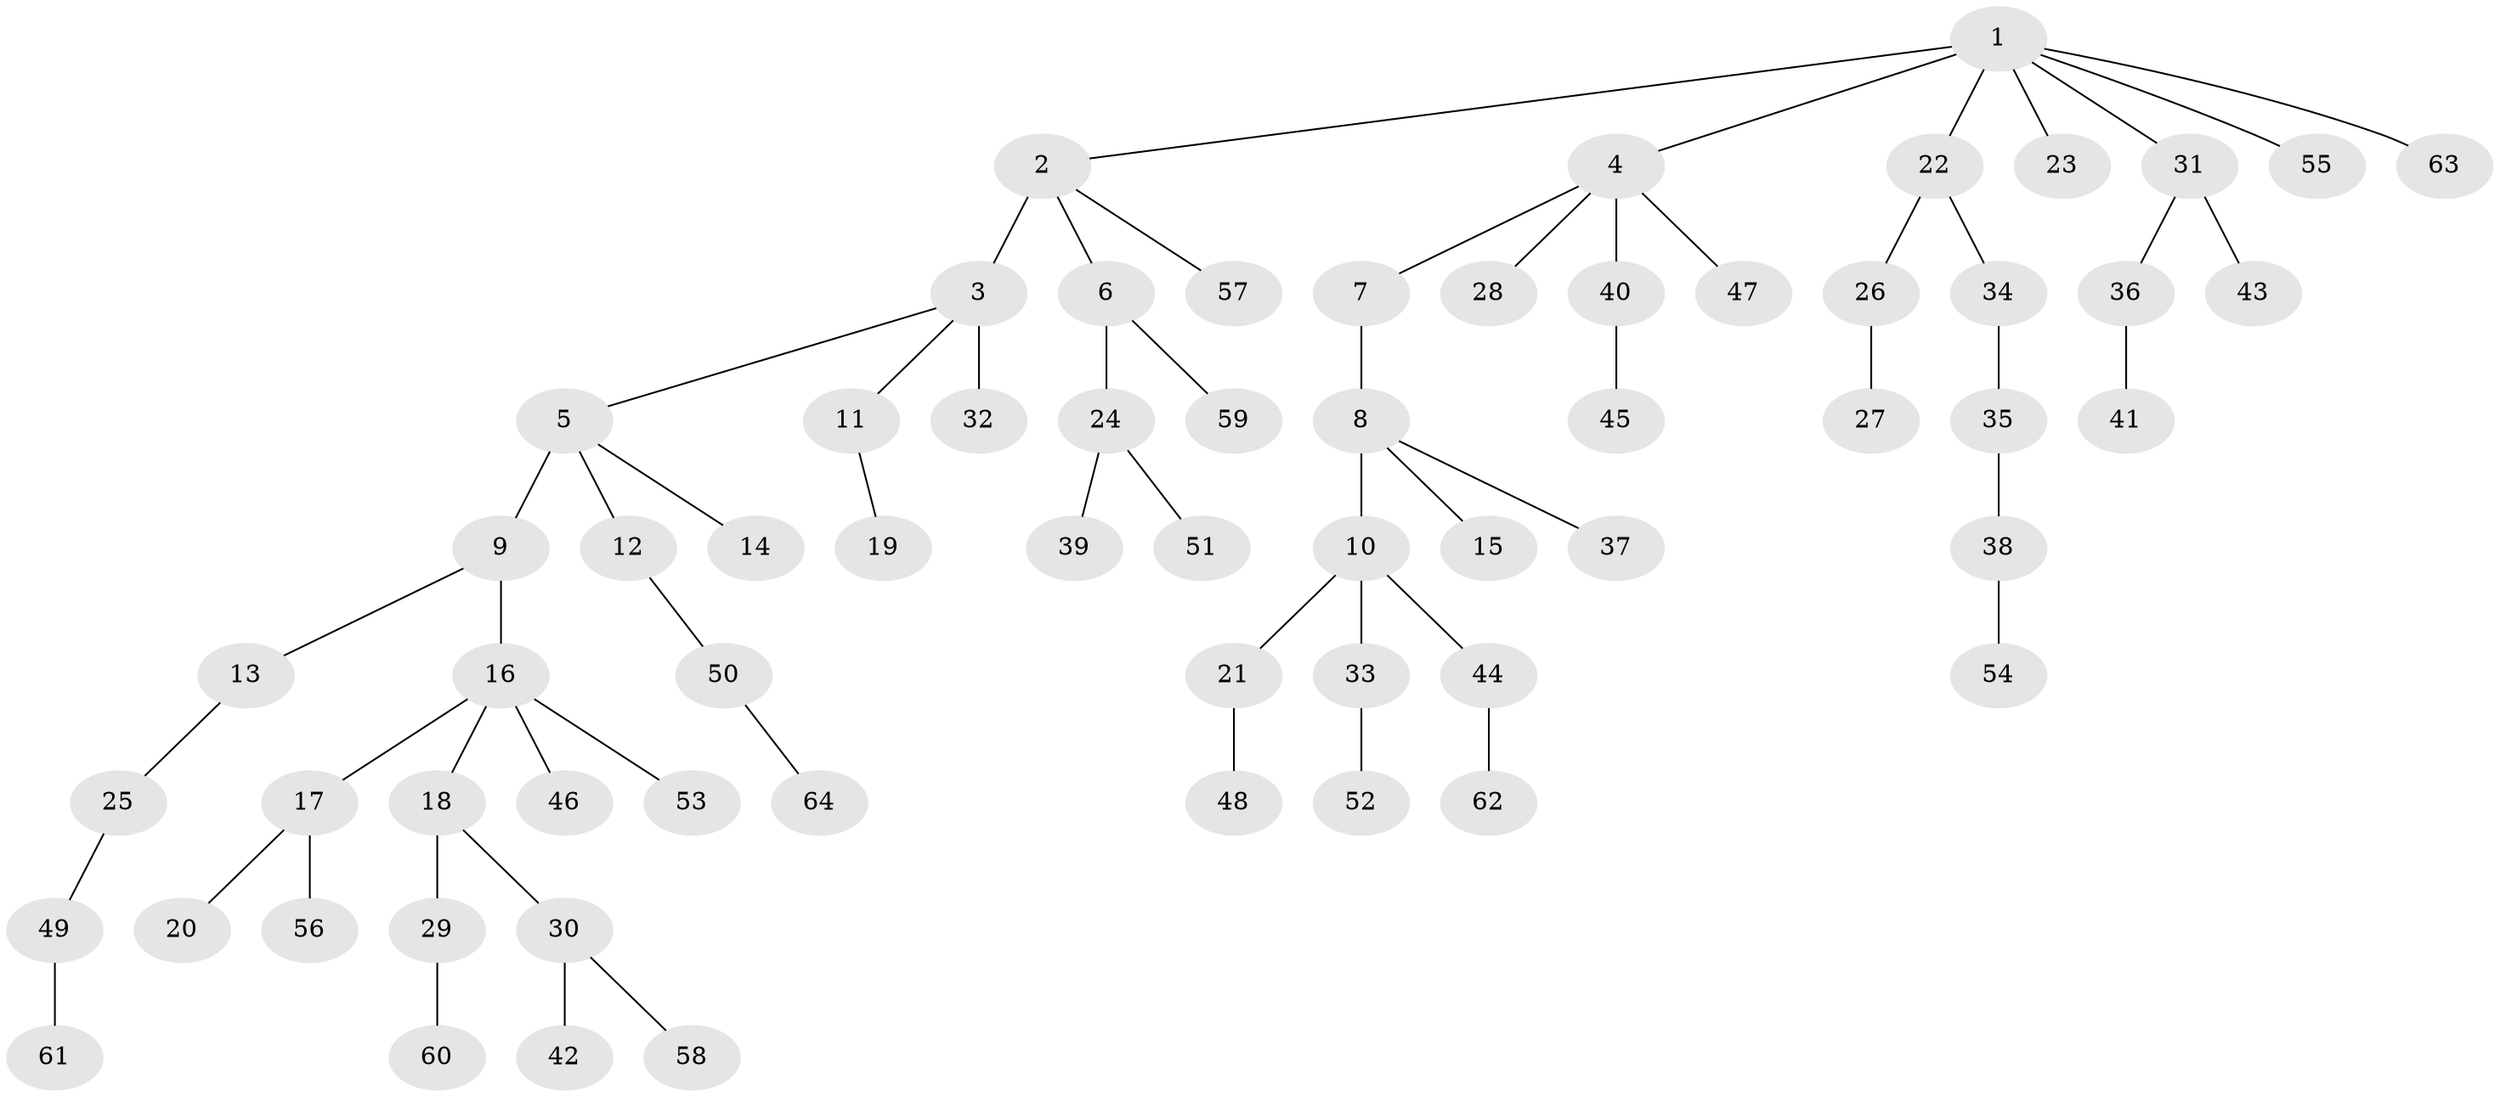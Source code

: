 // original degree distribution, {6: 0.023809523809523808, 3: 0.11904761904761904, 7: 0.023809523809523808, 1: 0.49206349206349204, 4: 0.047619047619047616, 2: 0.2777777777777778, 5: 0.015873015873015872}
// Generated by graph-tools (version 1.1) at 2025/37/03/09/25 02:37:05]
// undirected, 64 vertices, 63 edges
graph export_dot {
graph [start="1"]
  node [color=gray90,style=filled];
  1;
  2;
  3;
  4;
  5;
  6;
  7;
  8;
  9;
  10;
  11;
  12;
  13;
  14;
  15;
  16;
  17;
  18;
  19;
  20;
  21;
  22;
  23;
  24;
  25;
  26;
  27;
  28;
  29;
  30;
  31;
  32;
  33;
  34;
  35;
  36;
  37;
  38;
  39;
  40;
  41;
  42;
  43;
  44;
  45;
  46;
  47;
  48;
  49;
  50;
  51;
  52;
  53;
  54;
  55;
  56;
  57;
  58;
  59;
  60;
  61;
  62;
  63;
  64;
  1 -- 2 [weight=1.0];
  1 -- 4 [weight=1.0];
  1 -- 22 [weight=2.0];
  1 -- 23 [weight=1.0];
  1 -- 31 [weight=1.0];
  1 -- 55 [weight=1.0];
  1 -- 63 [weight=1.0];
  2 -- 3 [weight=3.0];
  2 -- 6 [weight=1.0];
  2 -- 57 [weight=1.0];
  3 -- 5 [weight=1.0];
  3 -- 11 [weight=1.0];
  3 -- 32 [weight=1.0];
  4 -- 7 [weight=1.0];
  4 -- 28 [weight=1.0];
  4 -- 40 [weight=1.0];
  4 -- 47 [weight=1.0];
  5 -- 9 [weight=3.0];
  5 -- 12 [weight=1.0];
  5 -- 14 [weight=1.0];
  6 -- 24 [weight=3.0];
  6 -- 59 [weight=1.0];
  7 -- 8 [weight=1.0];
  8 -- 10 [weight=3.0];
  8 -- 15 [weight=1.0];
  8 -- 37 [weight=1.0];
  9 -- 13 [weight=1.0];
  9 -- 16 [weight=1.0];
  10 -- 21 [weight=1.0];
  10 -- 33 [weight=1.0];
  10 -- 44 [weight=1.0];
  11 -- 19 [weight=1.0];
  12 -- 50 [weight=1.0];
  13 -- 25 [weight=1.0];
  16 -- 17 [weight=1.0];
  16 -- 18 [weight=1.0];
  16 -- 46 [weight=1.0];
  16 -- 53 [weight=1.0];
  17 -- 20 [weight=1.0];
  17 -- 56 [weight=1.0];
  18 -- 29 [weight=1.0];
  18 -- 30 [weight=1.0];
  21 -- 48 [weight=1.0];
  22 -- 26 [weight=1.0];
  22 -- 34 [weight=1.0];
  24 -- 39 [weight=1.0];
  24 -- 51 [weight=1.0];
  25 -- 49 [weight=1.0];
  26 -- 27 [weight=3.0];
  29 -- 60 [weight=1.0];
  30 -- 42 [weight=1.0];
  30 -- 58 [weight=1.0];
  31 -- 36 [weight=1.0];
  31 -- 43 [weight=3.0];
  33 -- 52 [weight=1.0];
  34 -- 35 [weight=1.0];
  35 -- 38 [weight=1.0];
  36 -- 41 [weight=1.0];
  38 -- 54 [weight=2.0];
  40 -- 45 [weight=1.0];
  44 -- 62 [weight=1.0];
  49 -- 61 [weight=1.0];
  50 -- 64 [weight=1.0];
}
